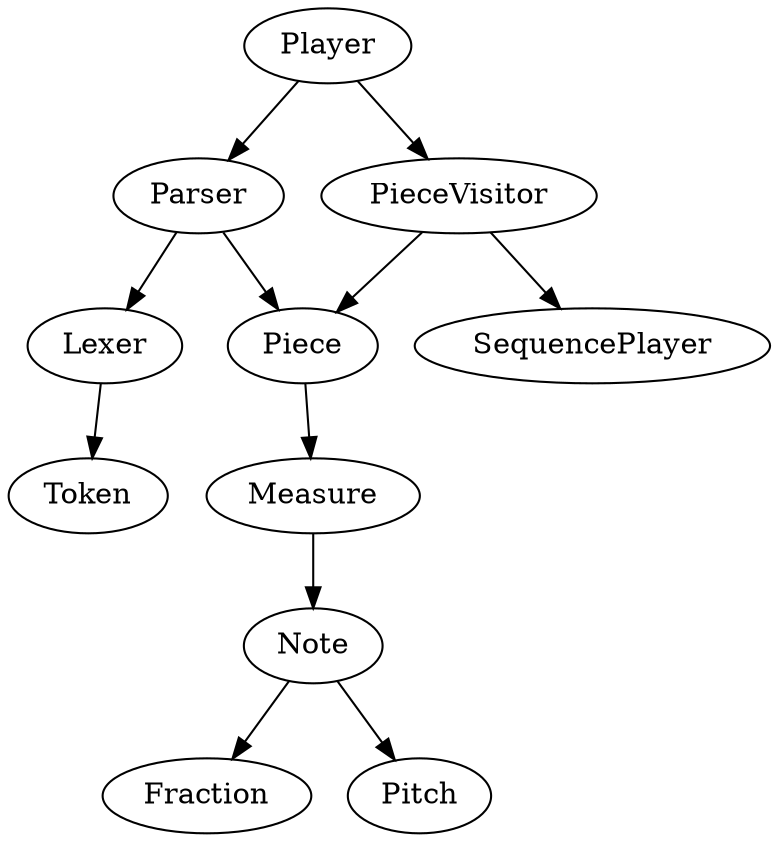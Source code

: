 // A very rough sketch of dependancies.
// A -> B means that the class A in some way requires B to function fully.
// A -> B neither implies B -> A or not B -> A

// This document is rough and subject to tons of change.

digraph Classes {
	// Parsing Chain...
	Parser -> Lexer -> Token;
	// Data Structure...
	Parser -> Piece;
	PieceVisitor -> Piece;
	Piece->Measure->Note-> Fraction;
	Note->Pitch
	// Player.
	Player -> Parser;
	Player -> PieceVisitor -> SequencePlayer;
}
